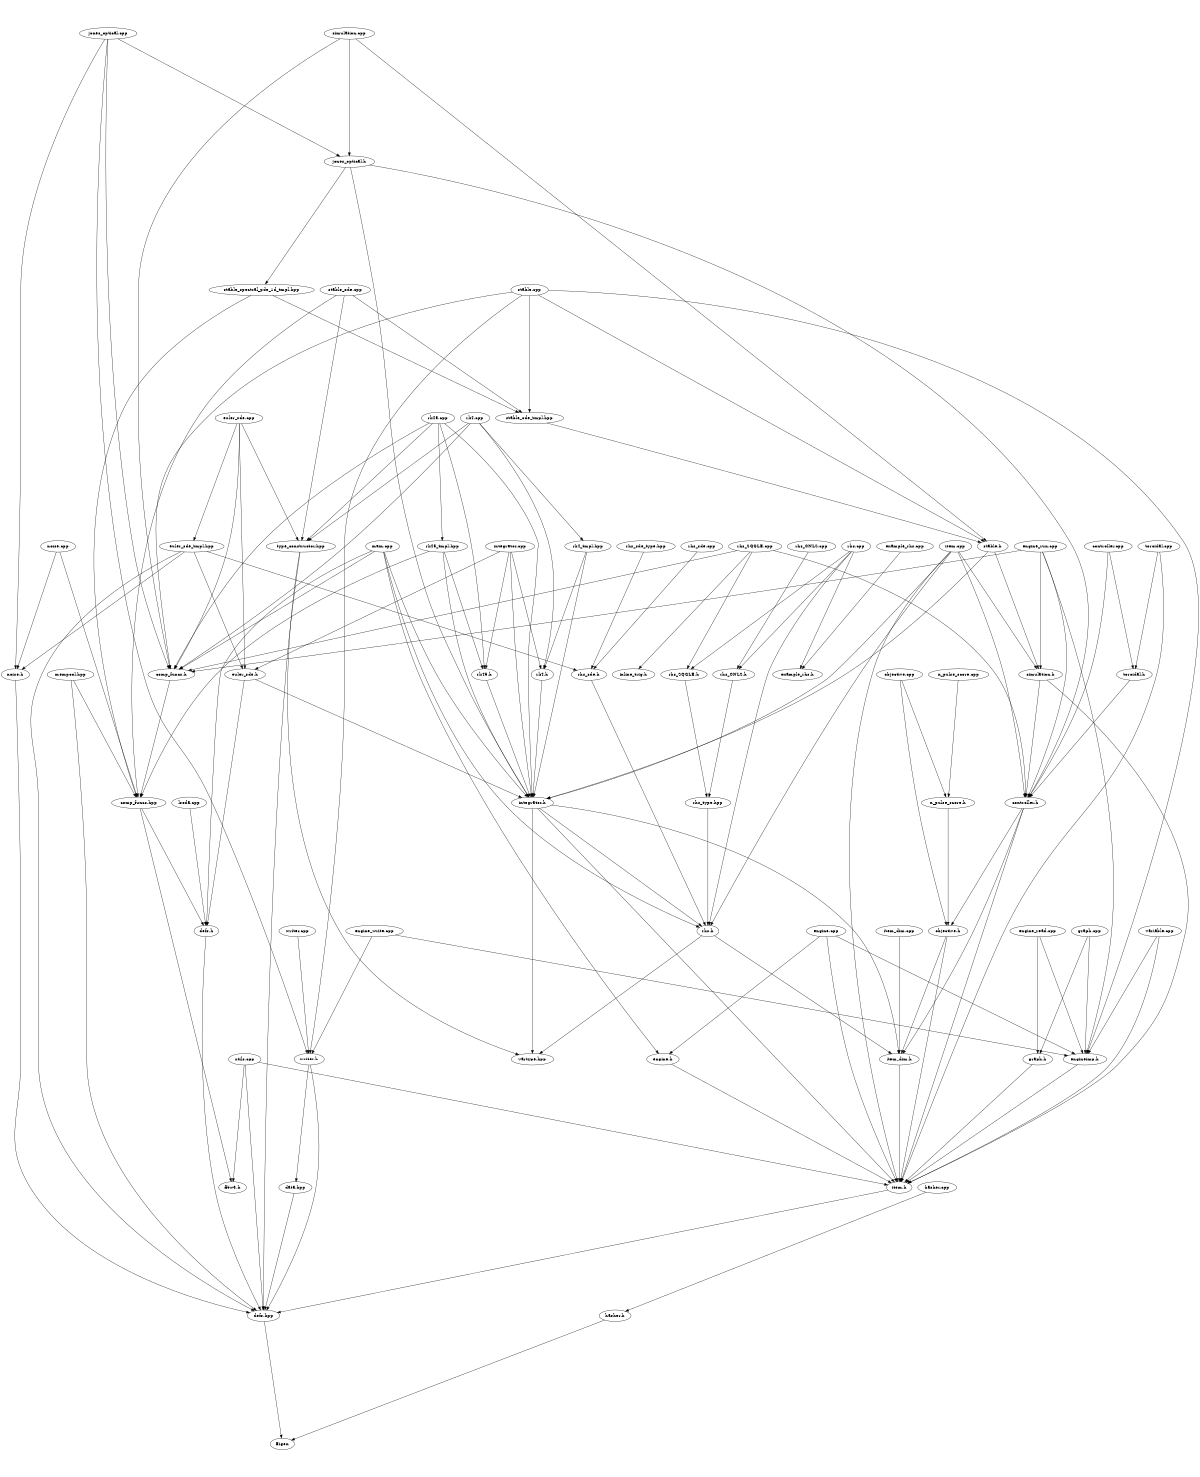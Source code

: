 digraph "source tree" {
    overlap=scale;
    size="8,10";
    ratio="fill";
    fontsize="16";
    fontname="Helvetica";
	clusterrank="local";
	"jones_optical.cpp" -> "writer.h"
	"mempool.hpp" -> "comp_funcs.hpp"
	"controller.cpp" -> "controller.h"
	"main.cpp" -> "defs.h"
	"graph.cpp" -> "graph.h"
	"integrator.cpp" -> "rk45.h"
	"jones_optical.h" -> "integrator.h"
	"rhs_SQGLE.cpp" -> "controller.h"
	"engine_run.cpp" -> "engineimp.h"
	"stable_ode.cpp" -> "stable_ode_tmpl.hpp"
	"rk4.cpp" -> "rk4_tmpl.hpp"
	"engine_run.cpp" -> "controller.h"
	"euler_sde.cpp" -> "type_constructor.hpp"
	"rhs.h" -> "item_dim.h"
	"integrator.h" -> "item.h"
	"stable.h" -> "integrator.h"
	"main.cpp" -> "comp_funcs.h"
	"controller.h" -> "objective.h"
	"noise.cpp" -> "comp_funcs.hpp"
	"controller.cpp" -> "toroidal.h"
	"controller.h" -> "item.h"
	"euler_sde_tmpl.hpp" -> "noise.h"
	"rhs_sde.h" -> "rhs.h"
	"defs.h" -> "defs.hpp"
	"comp_funcs.h" -> "comp_funcs.hpp"
	"objective.h" -> "item.h"
	"engine_run.cpp" -> "simulation.h"
	"rhs.cpp" -> "example_rhs.h"
	"rhs_CNLS.h" -> "rhs_type.hpp"
	"objective.cpp" -> "objective.h"
	"objective.h" -> "item_dim.h"
	"utils.cpp" -> "defs.hpp"
	"item.h" -> "defs.hpp"
	"toroidal.h" -> "controller.h"
	"stable_ode_tmpl.hpp" -> "stable.h"
	"n_pulse_score.h" -> "objective.h"
	"euler_sde_tmpl.hpp" -> "defs.hpp"
	"stable.cpp" -> "engineimp.h"
	"integrator.h" -> "vartype.hpp"
	"rhs_SQGLE.cpp" -> "rhs_SQGLE.h"
	"jones_optical.cpp" -> "comp_funcs.h"
	"simulation.h" -> "item.h"
	"rk45_tmpl.hpp" -> "comp_funcs.hpp"
	"stable.cpp" -> "comp_funcs.h"
	"comp_funcs.hpp" -> "fftw3.h"
	"comp_funcs.hpp" -> "defs.h"
	"rhs.cpp" -> "rhs_SQGLE.h"
	"utils.cpp" -> "item.h"
	"engine_read.cpp" -> "graph.h"
	"simulation.cpp" -> "comp_funcs.h"
	"euler_sde.h" -> "integrator.h"
	"stable.cpp" -> "stable.h"
	"rhs_SQGLE.cpp" -> "comp_funcs.h"
	"rk4.cpp" -> "comp_funcs.h"
	"rhs_SQGLE.h" -> "rhs_type.hpp"
	"euler_sde.cpp" -> "euler_sde.h"
	"rk45.cpp" -> "rk45_tmpl.hpp"
	"item_dim.h" -> "item.h"
	"data.hpp" -> "defs.hpp"
	"item.cpp" -> "controller.h"
	"rhs_sde.cpp" -> "rhs_sde.h"
	"writer.h" -> "data.hpp"
	"rk45.cpp" -> "integrator.h"
	"item_dim.cpp" -> "item_dim.h"
	"n_pulse_score.cpp" -> "n_pulse_score.h"
	"euler_sde_tmpl.hpp" -> "rhs_sde.h"
	"integrator.cpp" -> "rk4.h"
	"stable_ode.cpp" -> "type_constructor.hpp"
	"rk45.cpp" -> "type_constructor.hpp"
	"stable.cpp" -> "stable_ode_tmpl.hpp"
	"rhs_SQGLE.cpp" -> "inline_trig.h"
	"main.cpp" -> "engine.h"
	"controller.h" -> "item_dim.h"
	"engine.cpp" -> "item.h"
	"variable.cpp" -> "engineimp.h"
	"utils.cpp" -> "fftw3.h"
	"euler_sde.cpp" -> "comp_funcs.h"
	"hasher.cpp" -> "hasher.h"
	"engine_write.cpp" -> "engineimp.h"
	"engine_run.cpp" -> "comp_funcs.h"
	"lsoda.cpp" -> "defs.h"
	"rhs_CNLS.cpp" -> "rhs_CNLS.h"
	"euler_sde_tmpl.hpp" -> "euler_sde.h"
	"rhs_sde_type.hpp" -> "rhs_sde.h"
	"rk45.h" -> "integrator.h"
	"integrator.h" -> "rhs.h"
	"engine_write.cpp" -> "writer.h"
	"simulation.h" -> "controller.h"
	"item.cpp" -> "rhs.h"
	"noise.h" -> "defs.hpp"
	"main.cpp" -> "rhs.h"
	"rhs_type.hpp" -> "rhs.h"
	"defs.hpp" -> "Eigen"
	"engineimp.h" -> "item.h"
	"engine.cpp" -> "engineimp.h"
	"rk4.cpp" -> "rk4.h"
	"rhs.cpp" -> "rhs_CNLS.h"
	"integrator.h" -> "item_dim.h"
	"jones_optical.cpp" -> "jones_optical.h"
	"jones_optical.h" -> "stable_spectral_pde_1d_tmpl.hpp"
	"type_constructor.hpp" -> "vartype.hpp"
	"rk4_tmpl.hpp" -> "rk4.h"
	"writer.h" -> "defs.hpp"
	"graph.h" -> "item.h"
	"euler_sde.h" -> "defs.h"
	"rk4_tmpl.hpp" -> "integrator.h"
	"simulation.cpp" -> "jones_optical.h"
	"rk45_tmpl.hpp" -> "rk45.h"
	"toroidal.cpp" -> "toroidal.h"
	"toroidal.cpp" -> "item.h"
	"stable_spectral_pde_1d_tmpl.hpp" -> "comp_funcs.hpp"
	"integrator.cpp" -> "euler_sde.h"
	"rk45.cpp" -> "comp_funcs.h"
	"rk45.cpp" -> "rk45.h"
	"engine.cpp" -> "engine.h"
	"type_constructor.hpp" -> "defs.hpp"
	"rk4.h" -> "integrator.h"
	"engine_read.cpp" -> "engineimp.h"
	"rk45_tmpl.hpp" -> "integrator.h"
	"stable.h" -> "simulation.h"
	"item.cpp" -> "integrator.h"
	"integrator.cpp" -> "integrator.h"
	"objective.cpp" -> "n_pulse_score.h"
	"item.cpp" -> "item.h"
	"item.cpp" -> "simulation.h"
	"rhs.h" -> "vartype.hpp"
	"rhs.cpp" -> "rhs.h"
	"hasher.h" -> "Eigen"
	"rk4.cpp" -> "type_constructor.hpp"
	"stable_ode.cpp" -> "comp_funcs.hpp"
	"jones_optical.h" -> "controller.h"
	"simulation.cpp" -> "stable.h"
	"jones_optical.cpp" -> "noise.h"
	"mempool.hpp" -> "defs.hpp"
	"example_rhs.cpp" -> "example_rhs.h"
	"engine.h" -> "item.h"
	"variable.cpp" -> "item.h"
	"euler_sde.cpp" -> "euler_sde_tmpl.hpp"
	"noise.cpp" -> "noise.h"
	"stable_spectral_pde_1d_tmpl.hpp" -> "stable_ode_tmpl.hpp"
	"main.cpp" -> "integrator.h"
	"writer.cpp" -> "writer.h"
	"stable.cpp" -> "writer.h"
	"graph.cpp" -> "engineimp.h"
}
